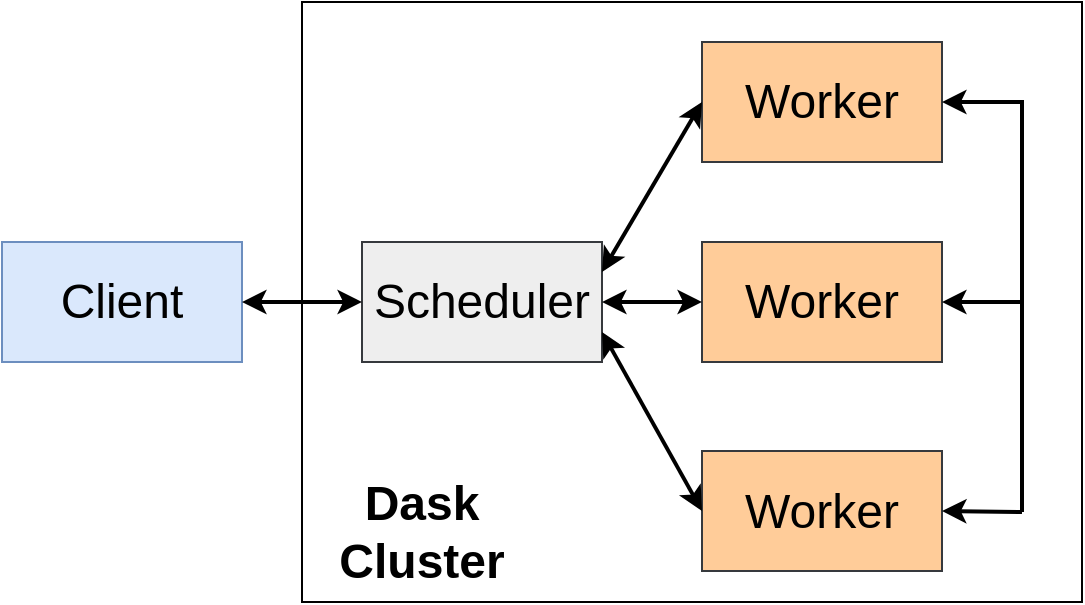 <mxfile version="20.7.4" type="device"><diagram id="l3NhRBhDLIf5PnLwlUr5" name="第 1 页"><mxGraphModel dx="1180" dy="726" grid="1" gridSize="10" guides="1" tooltips="1" connect="1" arrows="1" fold="1" page="1" pageScale="1" pageWidth="827" pageHeight="1169" math="0" shadow="0"><root><mxCell id="0"/><mxCell id="1" parent="0"/><mxCell id="oaZKFxYuU0ERnZb8SXf1-8" value="" style="rounded=0;whiteSpace=wrap;html=1;fontFamily=Helvetica;fontSize=24;fillColor=none;" vertex="1" parent="1"><mxGeometry x="280" y="300" width="390" height="300" as="geometry"/></mxCell><mxCell id="oaZKFxYuU0ERnZb8SXf1-1" value="&lt;font style=&quot;font-size: 24px;&quot;&gt;Client&lt;/font&gt;" style="rounded=0;whiteSpace=wrap;html=1;fillColor=#dae8fc;strokeColor=#6c8ebf;" vertex="1" parent="1"><mxGeometry x="130" y="420" width="120" height="60" as="geometry"/></mxCell><mxCell id="oaZKFxYuU0ERnZb8SXf1-3" value="Scheduler" style="rounded=0;whiteSpace=wrap;html=1;fontSize=24;fillColor=#eeeeee;strokeColor=#36393d;" vertex="1" parent="1"><mxGeometry x="310" y="420" width="120" height="60" as="geometry"/></mxCell><mxCell id="oaZKFxYuU0ERnZb8SXf1-4" value="Worker" style="rounded=0;whiteSpace=wrap;html=1;fontSize=24;fillColor=#ffcc99;strokeColor=#36393d;" vertex="1" parent="1"><mxGeometry x="480" y="320" width="120" height="60" as="geometry"/></mxCell><mxCell id="oaZKFxYuU0ERnZb8SXf1-6" value="Worker" style="rounded=0;whiteSpace=wrap;html=1;fontSize=24;fillColor=#ffcc99;strokeColor=#36393d;" vertex="1" parent="1"><mxGeometry x="480" y="420" width="120" height="60" as="geometry"/></mxCell><mxCell id="oaZKFxYuU0ERnZb8SXf1-7" value="Worker" style="rounded=0;whiteSpace=wrap;html=1;fontSize=24;fillColor=#ffcc99;strokeColor=#36393d;" vertex="1" parent="1"><mxGeometry x="480" y="524.5" width="120" height="60" as="geometry"/></mxCell><mxCell id="oaZKFxYuU0ERnZb8SXf1-9" value="&lt;b&gt;Dask Cluster&lt;/b&gt;" style="text;html=1;strokeColor=none;fillColor=none;align=center;verticalAlign=middle;whiteSpace=wrap;rounded=0;fontFamily=Helvetica;fontSize=24;" vertex="1" parent="1"><mxGeometry x="290" y="540" width="100" height="50" as="geometry"/></mxCell><mxCell id="oaZKFxYuU0ERnZb8SXf1-10" value="" style="endArrow=classic;startArrow=classic;html=1;rounded=0;fontFamily=Helvetica;fontSize=24;exitX=1;exitY=0.25;exitDx=0;exitDy=0;entryX=0;entryY=0.5;entryDx=0;entryDy=0;strokeWidth=2;" edge="1" parent="1" source="oaZKFxYuU0ERnZb8SXf1-3" target="oaZKFxYuU0ERnZb8SXf1-4"><mxGeometry width="50" height="50" relative="1" as="geometry"><mxPoint x="800" y="120" as="sourcePoint"/><mxPoint x="850" y="70" as="targetPoint"/></mxGeometry></mxCell><mxCell id="oaZKFxYuU0ERnZb8SXf1-11" value="" style="endArrow=classic;startArrow=classic;html=1;rounded=0;fontFamily=Helvetica;fontSize=24;exitX=1;exitY=0.5;exitDx=0;exitDy=0;entryX=0;entryY=0.5;entryDx=0;entryDy=0;strokeWidth=2;" edge="1" parent="1" source="oaZKFxYuU0ERnZb8SXf1-3" target="oaZKFxYuU0ERnZb8SXf1-6"><mxGeometry width="50" height="50" relative="1" as="geometry"><mxPoint x="440" y="445" as="sourcePoint"/><mxPoint x="490" y="360" as="targetPoint"/></mxGeometry></mxCell><mxCell id="oaZKFxYuU0ERnZb8SXf1-12" value="" style="endArrow=classic;startArrow=classic;html=1;rounded=0;fontFamily=Helvetica;fontSize=24;exitX=1;exitY=0.75;exitDx=0;exitDy=0;entryX=0;entryY=0.5;entryDx=0;entryDy=0;strokeWidth=2;" edge="1" parent="1" source="oaZKFxYuU0ERnZb8SXf1-3" target="oaZKFxYuU0ERnZb8SXf1-7"><mxGeometry width="50" height="50" relative="1" as="geometry"><mxPoint x="420" y="160" as="sourcePoint"/><mxPoint x="470" y="110" as="targetPoint"/></mxGeometry></mxCell><mxCell id="oaZKFxYuU0ERnZb8SXf1-13" value="" style="endArrow=classic;startArrow=classic;html=1;rounded=0;fontFamily=Helvetica;fontSize=24;entryX=0;entryY=0.5;entryDx=0;entryDy=0;exitX=1;exitY=0.5;exitDx=0;exitDy=0;strokeWidth=2;" edge="1" parent="1" source="oaZKFxYuU0ERnZb8SXf1-1" target="oaZKFxYuU0ERnZb8SXf1-3"><mxGeometry width="50" height="50" relative="1" as="geometry"><mxPoint x="-10" y="310" as="sourcePoint"/><mxPoint x="40" y="260" as="targetPoint"/></mxGeometry></mxCell><mxCell id="oaZKFxYuU0ERnZb8SXf1-17" value="" style="endArrow=none;html=1;rounded=0;strokeWidth=2;fontFamily=Helvetica;fontSize=18;" edge="1" parent="1"><mxGeometry width="50" height="50" relative="1" as="geometry"><mxPoint x="640" y="555" as="sourcePoint"/><mxPoint x="640" y="349" as="targetPoint"/></mxGeometry></mxCell><mxCell id="oaZKFxYuU0ERnZb8SXf1-18" value="" style="endArrow=classic;html=1;rounded=0;strokeWidth=2;fontFamily=Helvetica;fontSize=18;entryX=1;entryY=0.5;entryDx=0;entryDy=0;" edge="1" parent="1" target="oaZKFxYuU0ERnZb8SXf1-4"><mxGeometry width="50" height="50" relative="1" as="geometry"><mxPoint x="640" y="350" as="sourcePoint"/><mxPoint x="850" y="370" as="targetPoint"/></mxGeometry></mxCell><mxCell id="oaZKFxYuU0ERnZb8SXf1-19" value="" style="endArrow=classic;html=1;rounded=0;strokeWidth=2;fontFamily=Helvetica;fontSize=18;entryX=1;entryY=0.5;entryDx=0;entryDy=0;" edge="1" parent="1" target="oaZKFxYuU0ERnZb8SXf1-6"><mxGeometry width="50" height="50" relative="1" as="geometry"><mxPoint x="640" y="450" as="sourcePoint"/><mxPoint x="860" y="430" as="targetPoint"/></mxGeometry></mxCell><mxCell id="oaZKFxYuU0ERnZb8SXf1-20" value="" style="endArrow=classic;html=1;rounded=0;strokeWidth=2;fontFamily=Helvetica;fontSize=18;entryX=1;entryY=0.5;entryDx=0;entryDy=0;" edge="1" parent="1" target="oaZKFxYuU0ERnZb8SXf1-7"><mxGeometry width="50" height="50" relative="1" as="geometry"><mxPoint x="640" y="555" as="sourcePoint"/><mxPoint x="820" y="470" as="targetPoint"/></mxGeometry></mxCell></root></mxGraphModel></diagram></mxfile>